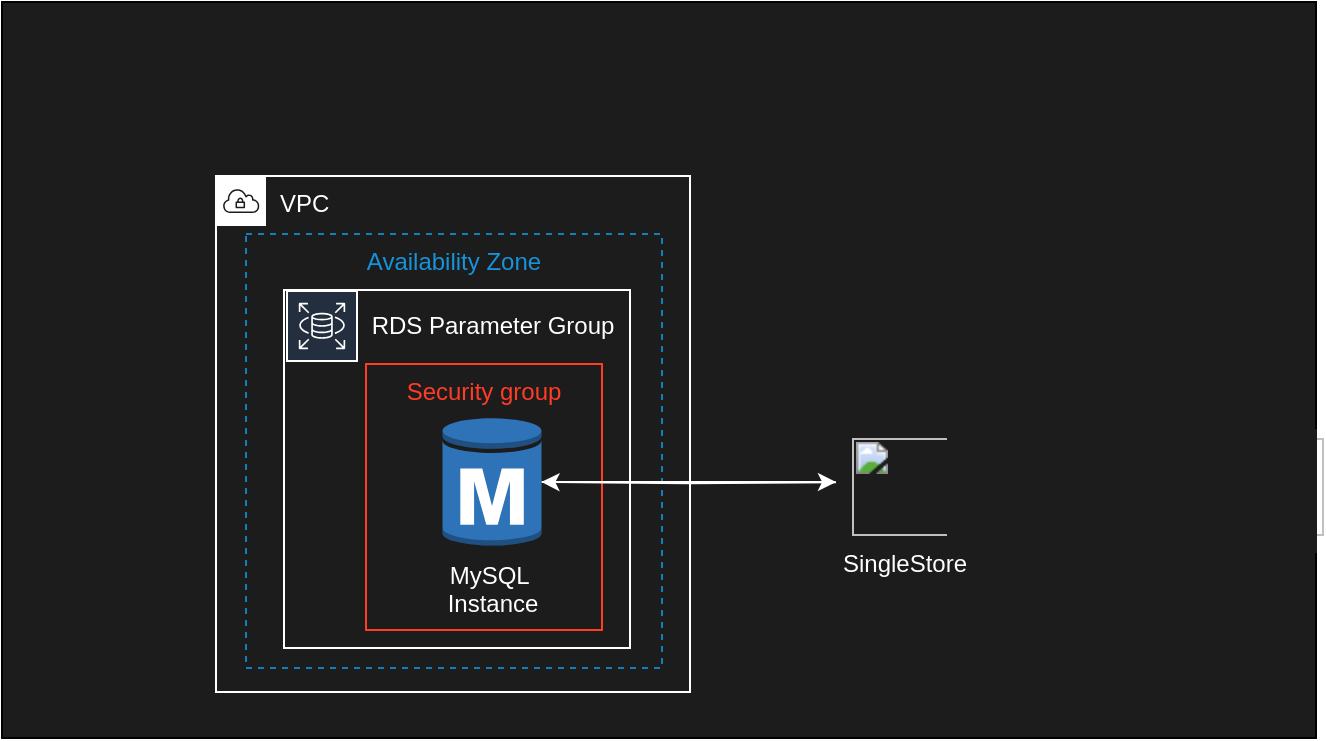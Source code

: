 <mxfile version="24.8.2">
  <diagram name="Page-1" id="5lGFZwwXY-dJLmttgMfC">
    <mxGraphModel dx="890" dy="862" grid="0" gridSize="10" guides="1" tooltips="1" connect="1" arrows="1" fold="1" page="1" pageScale="1" pageWidth="850" pageHeight="1100" math="0" shadow="0">
      <root>
        <mxCell id="0" />
        <mxCell id="1" parent="0" />
        <mxCell id="bnLsh84jrCNsvTa3e2vJ-1" value="" style="rounded=0;whiteSpace=wrap;html=1;fillColor=#1c1c1c;" vertex="1" parent="1">
          <mxGeometry x="55" y="621" width="657" height="368" as="geometry" />
        </mxCell>
        <mxCell id="Kh05J_yHvE7UE8-_UGia-4" value="&lt;font color=&quot;#ffffff&quot;&gt;VPC&lt;/font&gt;" style="sketch=0;outlineConnect=0;gradientColor=none;html=1;whiteSpace=wrap;fontSize=12;fontStyle=0;shape=mxgraph.aws4.group;grIcon=mxgraph.aws4.group_vpc;strokeColor=#FFFFFF;fillColor=none;verticalAlign=top;align=left;spacingLeft=30;fontColor=#879196;dashed=0;" parent="1" vertex="1">
          <mxGeometry x="162" y="708" width="237" height="258" as="geometry" />
        </mxCell>
        <mxCell id="Kh05J_yHvE7UE8-_UGia-7" value="&lt;font color=&quot;#1793d9&quot;&gt;Availability Zone&lt;/font&gt;" style="fillColor=none;strokeColor=#147EBA;dashed=1;verticalAlign=top;fontStyle=0;fontColor=#147EBA;whiteSpace=wrap;html=1;" parent="1" vertex="1">
          <mxGeometry x="177" y="737" width="208" height="217" as="geometry" />
        </mxCell>
        <mxCell id="Kh05J_yHvE7UE8-_UGia-9" value="" style="rounded=0;whiteSpace=wrap;html=1;fillColor=none;strokeColor=#FFFFFF;" parent="1" vertex="1">
          <mxGeometry x="196" y="765" width="173" height="179" as="geometry" />
        </mxCell>
        <mxCell id="Kh05J_yHvE7UE8-_UGia-3" value="&lt;font color=&quot;#ff3d27&quot;&gt;Security group&lt;/font&gt;" style="fillColor=none;strokeColor=#FF3D27;verticalAlign=top;fontStyle=0;fontColor=#DD3522;whiteSpace=wrap;html=1;" parent="1" vertex="1">
          <mxGeometry x="237" y="802" width="118" height="133" as="geometry" />
        </mxCell>
        <mxCell id="bnLsh84jrCNsvTa3e2vJ-3" style="edgeStyle=orthogonalEdgeStyle;rounded=0;orthogonalLoop=1;jettySize=auto;html=1;entryX=0;entryY=0.5;entryDx=0;entryDy=0;strokeColor=#FFFFFF;" edge="1" parent="1" source="Kh05J_yHvE7UE8-_UGia-2">
          <mxGeometry relative="1" as="geometry">
            <mxPoint x="472" y="861" as="targetPoint" />
          </mxGeometry>
        </mxCell>
        <mxCell id="Kh05J_yHvE7UE8-_UGia-2" value="&lt;font color=&quot;#ffffff&quot;&gt;MySQL&amp;nbsp;&lt;/font&gt;&lt;div&gt;&lt;font color=&quot;#ffffff&quot;&gt;Instance&lt;/font&gt;&lt;/div&gt;" style="outlineConnect=0;dashed=0;verticalLabelPosition=bottom;verticalAlign=top;align=center;html=1;shape=mxgraph.aws3.rds_db_instance;fillColor=#2E73B8;gradientColor=none;" parent="1" vertex="1">
          <mxGeometry x="275.25" y="828" width="49.5" height="66" as="geometry" />
        </mxCell>
        <mxCell id="bnLsh84jrCNsvTa3e2vJ-4" style="edgeStyle=orthogonalEdgeStyle;rounded=0;orthogonalLoop=1;jettySize=auto;html=1;strokeColor=#FFFFFF;" edge="1" parent="1" target="Kh05J_yHvE7UE8-_UGia-2">
          <mxGeometry relative="1" as="geometry">
            <mxPoint x="472" y="861.1" as="sourcePoint" />
          </mxGeometry>
        </mxCell>
        <mxCell id="bnLsh84jrCNsvTa3e2vJ-2" value="" style="sketch=0;outlineConnect=0;fontColor=#232F3E;gradientColor=none;strokeColor=#ffffff;fillColor=#232F3E;dashed=0;verticalLabelPosition=middle;verticalAlign=bottom;align=center;html=1;whiteSpace=wrap;fontSize=10;fontStyle=1;spacing=3;shape=mxgraph.aws4.productIcon;prIcon=mxgraph.aws4.rds;" vertex="1" parent="1">
          <mxGeometry x="197" y="765" width="36" height="36" as="geometry" />
        </mxCell>
        <mxCell id="bnLsh84jrCNsvTa3e2vJ-5" value="&lt;font color=&quot;#ffffff&quot;&gt;RDS Parameter Group&lt;/font&gt;" style="text;html=1;align=center;verticalAlign=middle;resizable=0;points=[];autosize=1;" vertex="1" parent="1">
          <mxGeometry x="230" y="770" width="139" height="26" as="geometry" />
        </mxCell>
        <UserObject label="&lt;b style=&quot;font-weight:normal;&quot; id=&quot;docs-internal-guid-2b8f5ddd-7fff-c064-e443-faa7aa12c26a&quot;&gt;&lt;img width=&quot;236px;&quot; height=&quot;49px;&quot; src=&quot;https://lh7-rt.googleusercontent.com/slidesz/AGV_vUfzZdppb7EYieVv8nlPWkM3kfjv8FobZ9poXl6eb-QqPLjWNHJ9_mqL0QHpV51AWrQ-n54UhpmbcI1oEPl6If7NPTxZeDR_MYw0UJYt044tvgQ-JsHAe6RFExHuIXfuP__omhRywSvCSR-2L6sRXtw_T6Dc3sA=s2048?key=lUZmtGX_M0E-cmU79W0YfQ&quot;&gt;&lt;/b&gt;" link="&lt;b style=&quot;font-weight:normal;&quot; id=&quot;docs-internal-guid-2b8f5ddd-7fff-c064-e443-faa7aa12c26a&quot;&gt;&lt;img width=&quot;236px;&quot; height=&quot;49px;&quot; src=&quot;https://lh7-rt.googleusercontent.com/slidesz/AGV_vUfzZdppb7EYieVv8nlPWkM3kfjv8FobZ9poXl6eb-QqPLjWNHJ9_mqL0QHpV51AWrQ-n54UhpmbcI1oEPl6If7NPTxZeDR_MYw0UJYt044tvgQ-JsHAe6RFExHuIXfuP__omhRywSvCSR-2L6sRXtw_T6Dc3sA=s2048?key=lUZmtGX_M0E-cmU79W0YfQ&quot;&gt;&lt;/b&gt;" id="bnLsh84jrCNsvTa3e2vJ-6">
          <mxCell style="text;whiteSpace=wrap;html=1;" vertex="1" parent="1">
            <mxGeometry x="478" y="831.5" width="55" height="62.5" as="geometry" />
          </mxCell>
        </UserObject>
        <mxCell id="bnLsh84jrCNsvTa3e2vJ-7" value="" style="rounded=0;whiteSpace=wrap;html=1;fillColor=#1c1c1c;strokeColor=#1C1C1C;" vertex="1" parent="1">
          <mxGeometry x="528" y="835" width="184" height="61" as="geometry" />
        </mxCell>
        <mxCell id="bnLsh84jrCNsvTa3e2vJ-8" value="&lt;font color=&quot;#ffffff&quot;&gt;SingleStore&lt;/font&gt;" style="text;html=1;align=center;verticalAlign=middle;resizable=0;points=[];autosize=1;strokeColor=none;fillColor=none;" vertex="1" parent="1">
          <mxGeometry x="465.5" y="889" width="80" height="26" as="geometry" />
        </mxCell>
      </root>
    </mxGraphModel>
  </diagram>
</mxfile>
